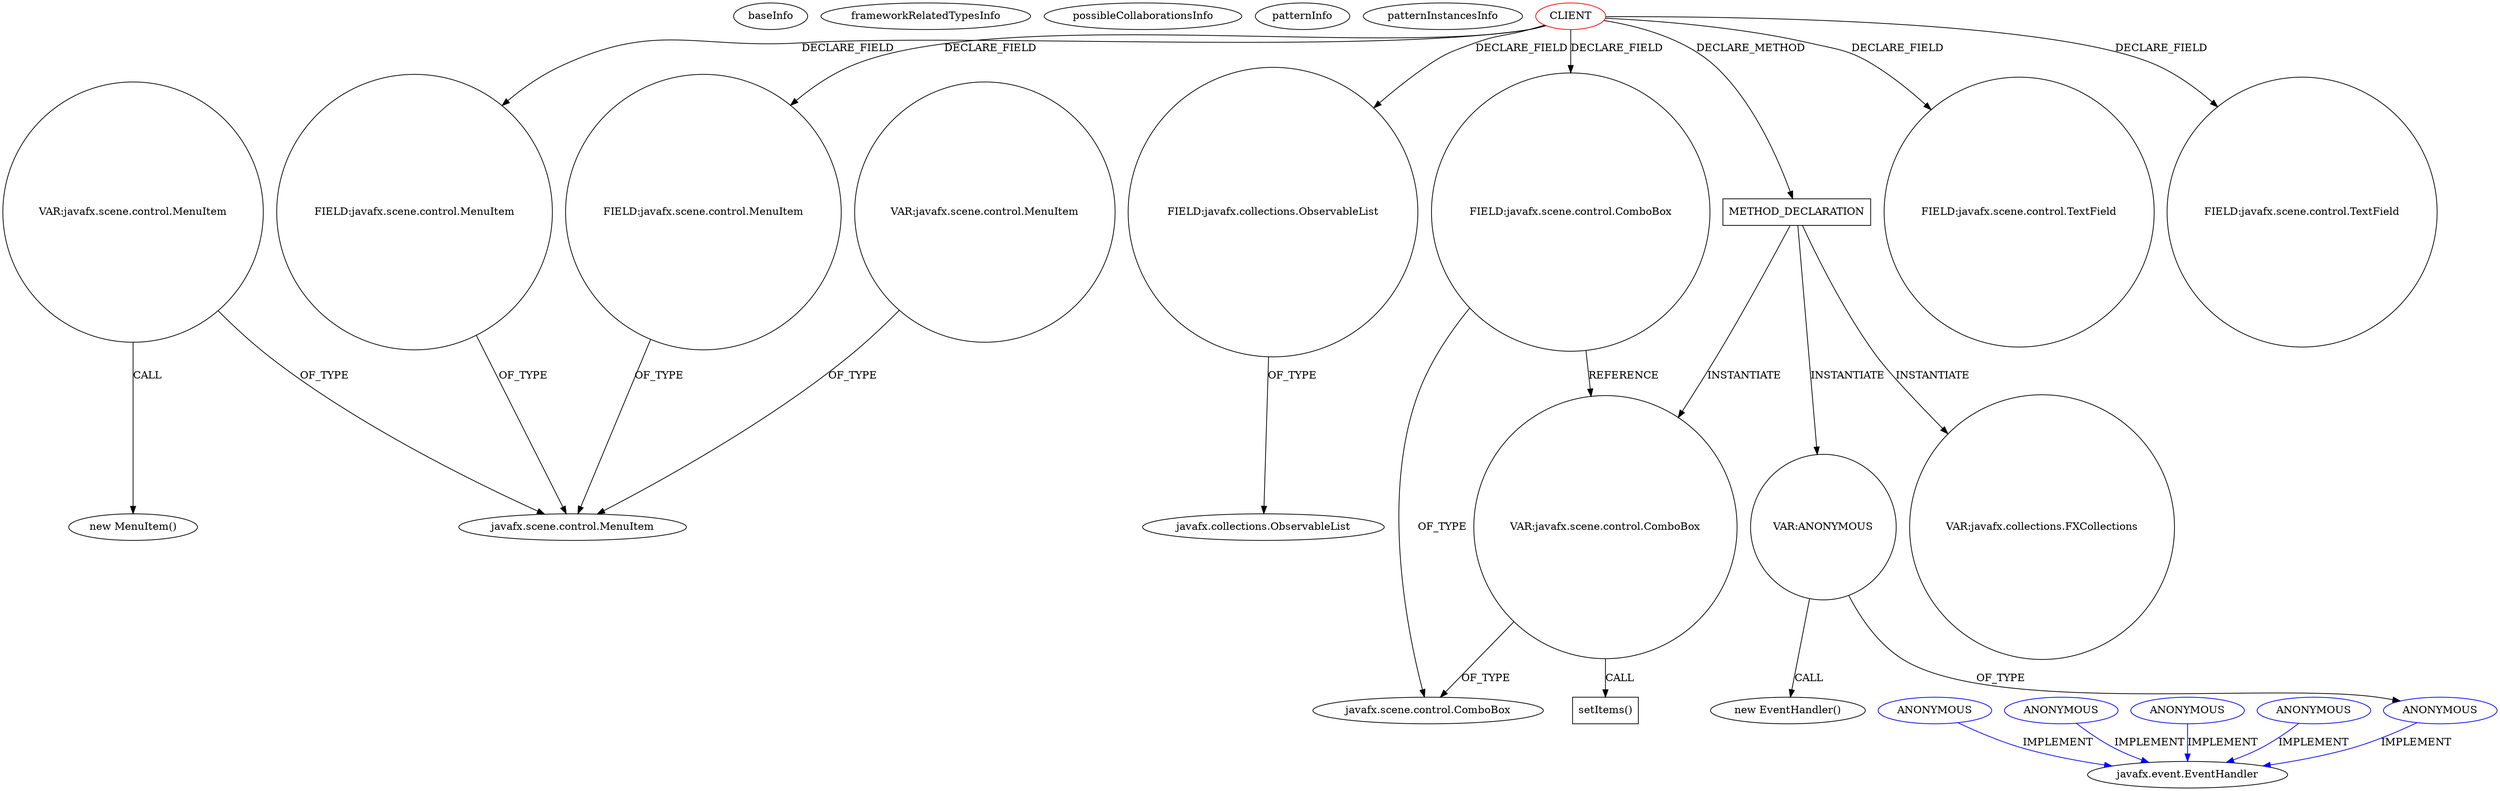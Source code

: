 digraph {
baseInfo[graphId=1165,category="pattern",isAnonymous=false,possibleRelation=false]
frameworkRelatedTypesInfo[]
possibleCollaborationsInfo[]
patternInfo[frequency=2.0,patternRootClient=0]
patternInstancesInfo[0="hock323-eventManager~/hock323-eventManager/EventManager-master/src/eventManager/controller/pokerTournament/BlindsController.java~BlindsController~2976",1="ProgrammerTony-Chemistry-Calculator~/ProgrammerTony-Chemistry-Calculator/Chemistry-Calculator-master/src/com/mdc/Calculator.java~Calculator~1099"]
77[label="new MenuItem()",vertexType="CONSTRUCTOR_CALL",isFrameworkType=false]
78[label="VAR:javafx.scene.control.MenuItem",vertexType="VARIABLE_EXPRESION",isFrameworkType=false,shape=circle]
3[label="javafx.scene.control.MenuItem",vertexType="FRAMEWORK_CLASS_TYPE",isFrameworkType=false]
2[label="FIELD:javafx.scene.control.MenuItem",vertexType="FIELD_DECLARATION",isFrameworkType=false,shape=circle]
8[label="FIELD:javafx.scene.control.MenuItem",vertexType="FIELD_DECLARATION",isFrameworkType=false,shape=circle]
0[label="CLIENT",vertexType="ROOT_CLIENT_CLASS_DECLARATION",isFrameworkType=false,color=red]
14[label="FIELD:javafx.collections.ObservableList",vertexType="FIELD_DECLARATION",isFrameworkType=false,shape=circle]
15[label="javafx.collections.ObservableList",vertexType="FRAMEWORK_INTERFACE_TYPE",isFrameworkType=false]
10[label="FIELD:javafx.scene.control.ComboBox",vertexType="FIELD_DECLARATION",isFrameworkType=false,shape=circle]
290[label="VAR:javafx.scene.control.ComboBox",vertexType="VARIABLE_EXPRESION",isFrameworkType=false,shape=circle]
291[label="setItems()",vertexType="INSIDE_CALL",isFrameworkType=false,shape=box]
147[label="METHOD_DECLARATION",vertexType="CLIENT_METHOD_DECLARATION",isFrameworkType=false,shape=box]
166[label="VAR:javafx.collections.FXCollections",vertexType="VARIABLE_EXPRESION",isFrameworkType=false,shape=circle]
81[label="VAR:javafx.scene.control.MenuItem",vertexType="VARIABLE_EXPRESION",isFrameworkType=false,shape=circle]
5[label="javafx.scene.control.ComboBox",vertexType="FRAMEWORK_CLASS_TYPE",isFrameworkType=false]
6[label="FIELD:javafx.scene.control.TextField",vertexType="FIELD_DECLARATION",isFrameworkType=false,shape=circle]
12[label="FIELD:javafx.scene.control.TextField",vertexType="FIELD_DECLARATION",isFrameworkType=false,shape=circle]
235[label="VAR:ANONYMOUS",vertexType="VARIABLE_EXPRESION",isFrameworkType=false,shape=circle]
236[label="ANONYMOUS",vertexType="REFERENCE_ANONYMOUS_DECLARATION",isFrameworkType=false,color=blue]
234[label="new EventHandler()",vertexType="CONSTRUCTOR_CALL",isFrameworkType=false]
156[label="javafx.event.EventHandler",vertexType="FRAMEWORK_INTERFACE_TYPE",isFrameworkType=false]
155[label="ANONYMOUS",vertexType="REFERENCE_ANONYMOUS_DECLARATION",isFrameworkType=false,color=blue]
202[label="ANONYMOUS",vertexType="REFERENCE_ANONYMOUS_DECLARATION",isFrameworkType=false,color=blue]
184[label="ANONYMOUS",vertexType="REFERENCE_ANONYMOUS_DECLARATION",isFrameworkType=false,color=blue]
248[label="ANONYMOUS",vertexType="REFERENCE_ANONYMOUS_DECLARATION",isFrameworkType=false,color=blue]
290->291[label="CALL"]
78->77[label="CALL"]
235->236[label="OF_TYPE"]
2->3[label="OF_TYPE"]
0->6[label="DECLARE_FIELD"]
0->8[label="DECLARE_FIELD"]
184->156[label="IMPLEMENT",color=blue]
0->14[label="DECLARE_FIELD"]
290->5[label="OF_TYPE"]
14->15[label="OF_TYPE"]
155->156[label="IMPLEMENT",color=blue]
0->12[label="DECLARE_FIELD"]
8->3[label="OF_TYPE"]
0->2[label="DECLARE_FIELD"]
0->147[label="DECLARE_METHOD"]
235->234[label="CALL"]
202->156[label="IMPLEMENT",color=blue]
147->166[label="INSTANTIATE"]
10->5[label="OF_TYPE"]
10->290[label="REFERENCE"]
147->290[label="INSTANTIATE"]
147->235[label="INSTANTIATE"]
248->156[label="IMPLEMENT",color=blue]
81->3[label="OF_TYPE"]
236->156[label="IMPLEMENT",color=blue]
78->3[label="OF_TYPE"]
0->10[label="DECLARE_FIELD"]
}
